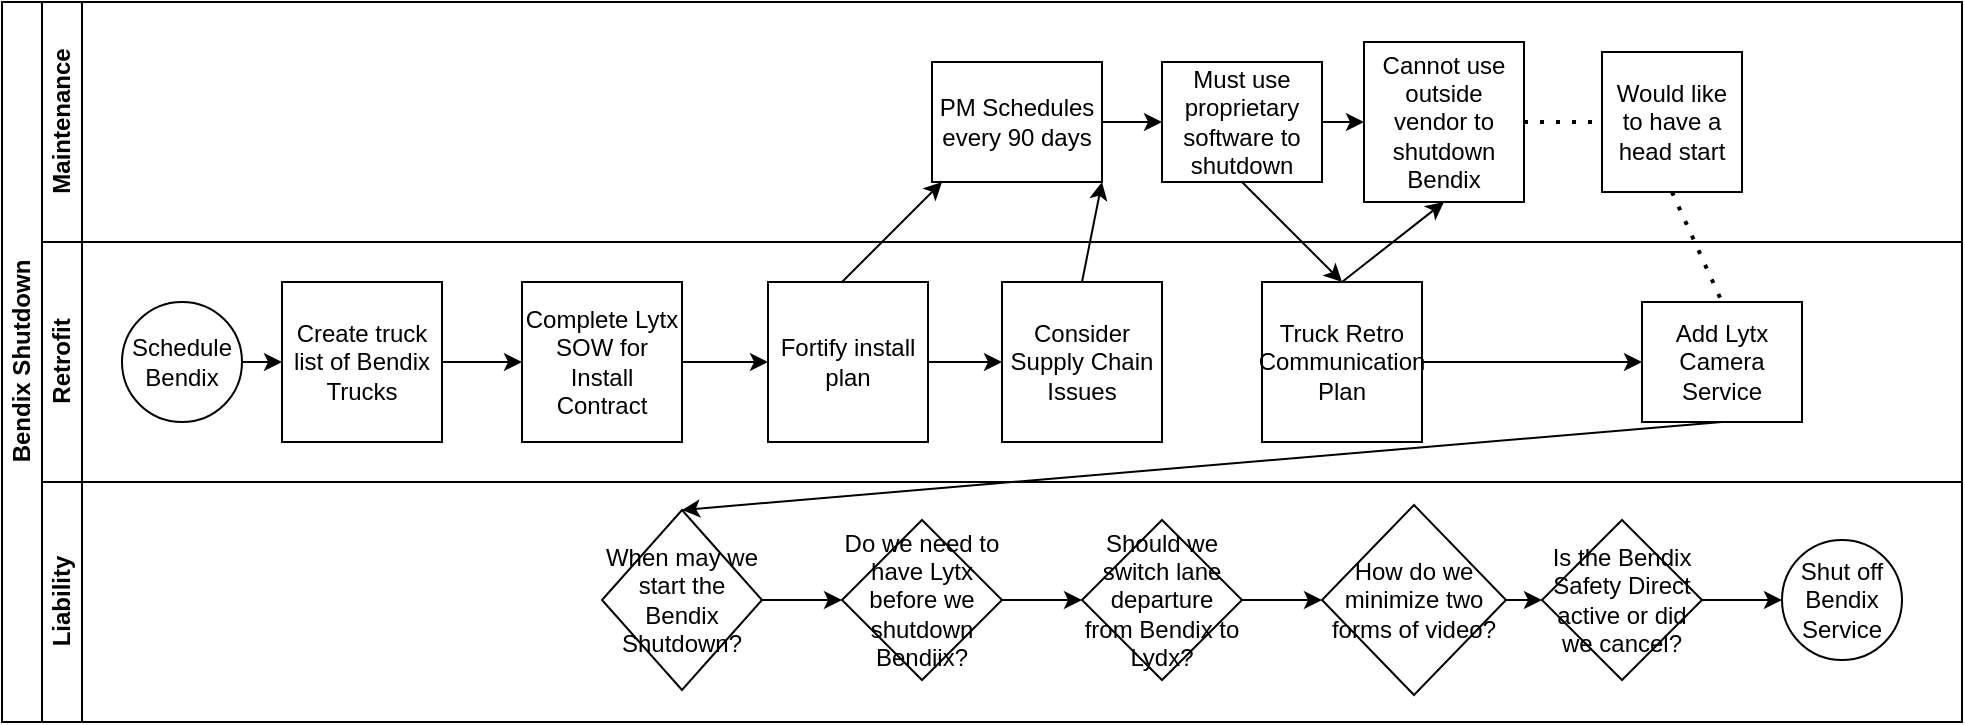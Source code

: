 <mxfile version="14.4.3" type="github">
  <diagram id="prtHgNgQTEPvFCAcTncT" name="Page-1">
    <mxGraphModel dx="1422" dy="762" grid="1" gridSize="10" guides="1" tooltips="1" connect="1" arrows="1" fold="1" page="1" pageScale="1" pageWidth="1169" pageHeight="827" math="0" shadow="0">
      <root>
        <mxCell id="0" />
        <mxCell id="1" parent="0" />
        <mxCell id="dNxyNK7c78bLwvsdeMH5-19" value="Bendix Shutdown" style="swimlane;html=1;childLayout=stackLayout;resizeParent=1;resizeParentMax=0;horizontal=0;startSize=20;horizontalStack=0;" parent="1" vertex="1">
          <mxGeometry x="80" y="120" width="980" height="360" as="geometry" />
        </mxCell>
        <mxCell id="dNxyNK7c78bLwvsdeMH5-20" value="Maintenance" style="swimlane;html=1;startSize=20;horizontal=0;" parent="dNxyNK7c78bLwvsdeMH5-19" vertex="1">
          <mxGeometry x="20" width="960" height="120" as="geometry" />
        </mxCell>
        <mxCell id="0vzrzLlORU0nkCK78plR-22" style="edgeStyle=orthogonalEdgeStyle;rounded=0;orthogonalLoop=1;jettySize=auto;html=1;entryX=0;entryY=0.5;entryDx=0;entryDy=0;" edge="1" parent="dNxyNK7c78bLwvsdeMH5-20" source="dNxyNK7c78bLwvsdeMH5-24" target="dNxyNK7c78bLwvsdeMH5-30">
          <mxGeometry relative="1" as="geometry" />
        </mxCell>
        <mxCell id="dNxyNK7c78bLwvsdeMH5-24" value="PM Schedules every 90 days" style="rounded=0;whiteSpace=wrap;html=1;fontFamily=Helvetica;fontSize=12;fontColor=#000000;align=center;" parent="dNxyNK7c78bLwvsdeMH5-20" vertex="1">
          <mxGeometry x="445" y="30" width="85" height="60" as="geometry" />
        </mxCell>
        <mxCell id="0vzrzLlORU0nkCK78plR-23" style="edgeStyle=orthogonalEdgeStyle;rounded=0;orthogonalLoop=1;jettySize=auto;html=1;exitX=1;exitY=0.5;exitDx=0;exitDy=0;entryX=0;entryY=0.5;entryDx=0;entryDy=0;" edge="1" parent="dNxyNK7c78bLwvsdeMH5-20" source="dNxyNK7c78bLwvsdeMH5-30" target="0vzrzLlORU0nkCK78plR-13">
          <mxGeometry relative="1" as="geometry" />
        </mxCell>
        <mxCell id="dNxyNK7c78bLwvsdeMH5-30" value="Must use proprietary software to shutdown" style="rounded=0;whiteSpace=wrap;html=1;fontFamily=Helvetica;fontSize=12;fontColor=#000000;align=center;" parent="dNxyNK7c78bLwvsdeMH5-20" vertex="1">
          <mxGeometry x="560" y="30" width="80" height="60" as="geometry" />
        </mxCell>
        <mxCell id="0vzrzLlORU0nkCK78plR-9" value="Would like to have a head start" style="whiteSpace=wrap;html=1;aspect=fixed;" vertex="1" parent="dNxyNK7c78bLwvsdeMH5-20">
          <mxGeometry x="780" y="25" width="70" height="70" as="geometry" />
        </mxCell>
        <mxCell id="0vzrzLlORU0nkCK78plR-13" value="Cannot use outside vendor to shutdown Bendix" style="whiteSpace=wrap;html=1;aspect=fixed;" vertex="1" parent="dNxyNK7c78bLwvsdeMH5-20">
          <mxGeometry x="661" y="20" width="80" height="80" as="geometry" />
        </mxCell>
        <mxCell id="0vzrzLlORU0nkCK78plR-33" value="" style="endArrow=none;dashed=1;html=1;dashPattern=1 3;strokeWidth=2;exitX=1;exitY=0.5;exitDx=0;exitDy=0;" edge="1" parent="dNxyNK7c78bLwvsdeMH5-20" source="0vzrzLlORU0nkCK78plR-13">
          <mxGeometry width="50" height="50" relative="1" as="geometry">
            <mxPoint x="730" y="110" as="sourcePoint" />
            <mxPoint x="780" y="60" as="targetPoint" />
          </mxGeometry>
        </mxCell>
        <mxCell id="dNxyNK7c78bLwvsdeMH5-21" value="Retrofit" style="swimlane;html=1;startSize=20;horizontal=0;" parent="dNxyNK7c78bLwvsdeMH5-19" vertex="1">
          <mxGeometry x="20" y="120" width="960" height="120" as="geometry" />
        </mxCell>
        <mxCell id="dNxyNK7c78bLwvsdeMH5-26" value="Add Lytx Camera Service" style="rounded=0;whiteSpace=wrap;html=1;fontFamily=Helvetica;fontSize=12;fontColor=#000000;align=center;" parent="dNxyNK7c78bLwvsdeMH5-21" vertex="1">
          <mxGeometry x="800" y="30" width="80" height="60" as="geometry" />
        </mxCell>
        <mxCell id="0vzrzLlORU0nkCK78plR-16" style="edgeStyle=orthogonalEdgeStyle;rounded=0;orthogonalLoop=1;jettySize=auto;html=1;exitX=1;exitY=0.5;exitDx=0;exitDy=0;" edge="1" parent="dNxyNK7c78bLwvsdeMH5-21" source="0vzrzLlORU0nkCK78plR-1" target="0vzrzLlORU0nkCK78plR-2">
          <mxGeometry relative="1" as="geometry" />
        </mxCell>
        <mxCell id="0vzrzLlORU0nkCK78plR-1" value="Create truck list of Bendix Trucks" style="whiteSpace=wrap;html=1;aspect=fixed;" vertex="1" parent="dNxyNK7c78bLwvsdeMH5-21">
          <mxGeometry x="120" y="20" width="80" height="80" as="geometry" />
        </mxCell>
        <mxCell id="0vzrzLlORU0nkCK78plR-15" style="edgeStyle=orthogonalEdgeStyle;rounded=0;orthogonalLoop=1;jettySize=auto;html=1;exitX=1;exitY=0.5;exitDx=0;exitDy=0;entryX=0;entryY=0.5;entryDx=0;entryDy=0;" edge="1" parent="dNxyNK7c78bLwvsdeMH5-21" source="dNxyNK7c78bLwvsdeMH5-23" target="0vzrzLlORU0nkCK78plR-1">
          <mxGeometry relative="1" as="geometry" />
        </mxCell>
        <mxCell id="dNxyNK7c78bLwvsdeMH5-23" value="Schedule Bendix" style="ellipse;whiteSpace=wrap;html=1;" parent="dNxyNK7c78bLwvsdeMH5-21" vertex="1">
          <mxGeometry x="40" y="30" width="60" height="60" as="geometry" />
        </mxCell>
        <mxCell id="0vzrzLlORU0nkCK78plR-18" style="edgeStyle=orthogonalEdgeStyle;rounded=0;orthogonalLoop=1;jettySize=auto;html=1;exitX=1;exitY=0.5;exitDx=0;exitDy=0;entryX=0;entryY=0.5;entryDx=0;entryDy=0;" edge="1" parent="dNxyNK7c78bLwvsdeMH5-21" source="0vzrzLlORU0nkCK78plR-2" target="0vzrzLlORU0nkCK78plR-3">
          <mxGeometry relative="1" as="geometry" />
        </mxCell>
        <mxCell id="0vzrzLlORU0nkCK78plR-2" value="Complete Lytx SOW for Install Contract" style="whiteSpace=wrap;html=1;aspect=fixed;" vertex="1" parent="dNxyNK7c78bLwvsdeMH5-21">
          <mxGeometry x="240" y="20" width="80" height="80" as="geometry" />
        </mxCell>
        <mxCell id="0vzrzLlORU0nkCK78plR-20" style="edgeStyle=orthogonalEdgeStyle;rounded=0;orthogonalLoop=1;jettySize=auto;html=1;exitX=1;exitY=0.5;exitDx=0;exitDy=0;entryX=0;entryY=0.5;entryDx=0;entryDy=0;" edge="1" parent="dNxyNK7c78bLwvsdeMH5-21" source="0vzrzLlORU0nkCK78plR-3" target="0vzrzLlORU0nkCK78plR-4">
          <mxGeometry relative="1" as="geometry" />
        </mxCell>
        <mxCell id="0vzrzLlORU0nkCK78plR-3" value="Fortify install plan" style="whiteSpace=wrap;html=1;aspect=fixed;" vertex="1" parent="dNxyNK7c78bLwvsdeMH5-21">
          <mxGeometry x="363" y="20" width="80" height="80" as="geometry" />
        </mxCell>
        <mxCell id="0vzrzLlORU0nkCK78plR-4" value="Consider Supply Chain Issues" style="whiteSpace=wrap;html=1;aspect=fixed;" vertex="1" parent="dNxyNK7c78bLwvsdeMH5-21">
          <mxGeometry x="480" y="20" width="80" height="80" as="geometry" />
        </mxCell>
        <mxCell id="0vzrzLlORU0nkCK78plR-11" value="Truck Retro Communication Plan" style="whiteSpace=wrap;html=1;aspect=fixed;" vertex="1" parent="dNxyNK7c78bLwvsdeMH5-21">
          <mxGeometry x="610" y="20" width="80" height="80" as="geometry" />
        </mxCell>
        <mxCell id="0vzrzLlORU0nkCK78plR-19" value="" style="endArrow=classic;html=1;" edge="1" parent="dNxyNK7c78bLwvsdeMH5-21">
          <mxGeometry width="50" height="50" relative="1" as="geometry">
            <mxPoint x="400" y="20" as="sourcePoint" />
            <mxPoint x="450" y="-30" as="targetPoint" />
          </mxGeometry>
        </mxCell>
        <mxCell id="0vzrzLlORU0nkCK78plR-26" value="" style="endArrow=classic;html=1;exitX=1;exitY=0.5;exitDx=0;exitDy=0;entryX=0;entryY=0.5;entryDx=0;entryDy=0;" edge="1" parent="dNxyNK7c78bLwvsdeMH5-21" source="0vzrzLlORU0nkCK78plR-11" target="dNxyNK7c78bLwvsdeMH5-26">
          <mxGeometry width="50" height="50" relative="1" as="geometry">
            <mxPoint x="290" y="270" as="sourcePoint" />
            <mxPoint x="340" y="220" as="targetPoint" />
          </mxGeometry>
        </mxCell>
        <mxCell id="0vzrzLlORU0nkCK78plR-21" value="" style="endArrow=classic;html=1;exitX=0.5;exitY=0;exitDx=0;exitDy=0;entryX=1;entryY=1;entryDx=0;entryDy=0;" edge="1" parent="dNxyNK7c78bLwvsdeMH5-19" source="0vzrzLlORU0nkCK78plR-4" target="dNxyNK7c78bLwvsdeMH5-24">
          <mxGeometry width="50" height="50" relative="1" as="geometry">
            <mxPoint x="475" y="140" as="sourcePoint" />
            <mxPoint x="525" y="90" as="targetPoint" />
          </mxGeometry>
        </mxCell>
        <mxCell id="0vzrzLlORU0nkCK78plR-24" value="" style="endArrow=classic;html=1;exitX=0.5;exitY=0;exitDx=0;exitDy=0;entryX=0.5;entryY=1;entryDx=0;entryDy=0;" edge="1" parent="dNxyNK7c78bLwvsdeMH5-19" source="0vzrzLlORU0nkCK78plR-11" target="0vzrzLlORU0nkCK78plR-13">
          <mxGeometry width="50" height="50" relative="1" as="geometry">
            <mxPoint x="310" y="390" as="sourcePoint" />
            <mxPoint x="360" y="340" as="targetPoint" />
          </mxGeometry>
        </mxCell>
        <mxCell id="0vzrzLlORU0nkCK78plR-25" value="" style="endArrow=classic;html=1;exitX=0.5;exitY=1;exitDx=0;exitDy=0;entryX=0.5;entryY=0;entryDx=0;entryDy=0;" edge="1" parent="dNxyNK7c78bLwvsdeMH5-19" source="dNxyNK7c78bLwvsdeMH5-30" target="0vzrzLlORU0nkCK78plR-11">
          <mxGeometry width="50" height="50" relative="1" as="geometry">
            <mxPoint x="310" y="390" as="sourcePoint" />
            <mxPoint x="360" y="340" as="targetPoint" />
          </mxGeometry>
        </mxCell>
        <mxCell id="0vzrzLlORU0nkCK78plR-27" value="" style="endArrow=classic;html=1;entryX=0.5;entryY=0;entryDx=0;entryDy=0;" edge="1" parent="dNxyNK7c78bLwvsdeMH5-19" target="0vzrzLlORU0nkCK78plR-7">
          <mxGeometry width="50" height="50" relative="1" as="geometry">
            <mxPoint x="860" y="210" as="sourcePoint" />
            <mxPoint x="360" y="340" as="targetPoint" />
          </mxGeometry>
        </mxCell>
        <mxCell id="dNxyNK7c78bLwvsdeMH5-22" value="Liability" style="swimlane;html=1;startSize=20;horizontal=0;" parent="dNxyNK7c78bLwvsdeMH5-19" vertex="1">
          <mxGeometry x="20" y="240" width="960" height="120" as="geometry" />
        </mxCell>
        <mxCell id="dNxyNK7c78bLwvsdeMH5-32" value="Shut off Bendix Service" style="ellipse;whiteSpace=wrap;html=1;" parent="dNxyNK7c78bLwvsdeMH5-22" vertex="1">
          <mxGeometry x="870" y="29" width="60" height="60" as="geometry" />
        </mxCell>
        <mxCell id="0vzrzLlORU0nkCK78plR-28" style="edgeStyle=orthogonalEdgeStyle;rounded=0;orthogonalLoop=1;jettySize=auto;html=1;entryX=0;entryY=0.5;entryDx=0;entryDy=0;" edge="1" parent="dNxyNK7c78bLwvsdeMH5-22" source="0vzrzLlORU0nkCK78plR-7" target="0vzrzLlORU0nkCK78plR-10">
          <mxGeometry relative="1" as="geometry" />
        </mxCell>
        <mxCell id="0vzrzLlORU0nkCK78plR-7" value="&lt;span style=&quot;font-weight: 400&quot;&gt;When may we start the Bendix Shutdown?&lt;/span&gt;" style="rhombus;whiteSpace=wrap;html=1;fontStyle=1" vertex="1" parent="dNxyNK7c78bLwvsdeMH5-22">
          <mxGeometry x="280" y="14" width="80" height="90" as="geometry" />
        </mxCell>
        <mxCell id="0vzrzLlORU0nkCK78plR-31" style="edgeStyle=orthogonalEdgeStyle;rounded=0;orthogonalLoop=1;jettySize=auto;html=1;exitX=1;exitY=0.5;exitDx=0;exitDy=0;entryX=0;entryY=0.5;entryDx=0;entryDy=0;" edge="1" parent="dNxyNK7c78bLwvsdeMH5-22" source="0vzrzLlORU0nkCK78plR-8" target="0vzrzLlORU0nkCK78plR-14">
          <mxGeometry relative="1" as="geometry" />
        </mxCell>
        <mxCell id="0vzrzLlORU0nkCK78plR-8" value="How do we minimize two forms of video?" style="rhombus;whiteSpace=wrap;html=1;" vertex="1" parent="dNxyNK7c78bLwvsdeMH5-22">
          <mxGeometry x="640" y="11.5" width="92" height="95" as="geometry" />
        </mxCell>
        <mxCell id="0vzrzLlORU0nkCK78plR-29" style="edgeStyle=orthogonalEdgeStyle;rounded=0;orthogonalLoop=1;jettySize=auto;html=1;exitX=1;exitY=0.5;exitDx=0;exitDy=0;entryX=0;entryY=0.5;entryDx=0;entryDy=0;" edge="1" parent="dNxyNK7c78bLwvsdeMH5-22" source="0vzrzLlORU0nkCK78plR-10" target="0vzrzLlORU0nkCK78plR-12">
          <mxGeometry relative="1" as="geometry" />
        </mxCell>
        <mxCell id="0vzrzLlORU0nkCK78plR-10" value="Do we need to have Lytx before we shutdown Bendiix?" style="rhombus;whiteSpace=wrap;html=1;" vertex="1" parent="dNxyNK7c78bLwvsdeMH5-22">
          <mxGeometry x="400" y="19" width="80" height="80" as="geometry" />
        </mxCell>
        <mxCell id="0vzrzLlORU0nkCK78plR-30" style="edgeStyle=orthogonalEdgeStyle;rounded=0;orthogonalLoop=1;jettySize=auto;html=1;exitX=1;exitY=0.5;exitDx=0;exitDy=0;entryX=0;entryY=0.5;entryDx=0;entryDy=0;" edge="1" parent="dNxyNK7c78bLwvsdeMH5-22" source="0vzrzLlORU0nkCK78plR-12" target="0vzrzLlORU0nkCK78plR-8">
          <mxGeometry relative="1" as="geometry">
            <mxPoint x="620" y="70" as="targetPoint" />
          </mxGeometry>
        </mxCell>
        <mxCell id="0vzrzLlORU0nkCK78plR-12" value="Should we switch lane departure from Bendix to Lydx?" style="rhombus;whiteSpace=wrap;html=1;" vertex="1" parent="dNxyNK7c78bLwvsdeMH5-22">
          <mxGeometry x="520" y="19" width="80" height="80" as="geometry" />
        </mxCell>
        <mxCell id="0vzrzLlORU0nkCK78plR-32" style="edgeStyle=orthogonalEdgeStyle;rounded=0;orthogonalLoop=1;jettySize=auto;html=1;entryX=0;entryY=0.5;entryDx=0;entryDy=0;" edge="1" parent="dNxyNK7c78bLwvsdeMH5-22" source="0vzrzLlORU0nkCK78plR-14" target="dNxyNK7c78bLwvsdeMH5-32">
          <mxGeometry relative="1" as="geometry" />
        </mxCell>
        <mxCell id="0vzrzLlORU0nkCK78plR-14" value="Is the Bendix Safety Direct active or did we cancel?" style="rhombus;whiteSpace=wrap;html=1;" vertex="1" parent="dNxyNK7c78bLwvsdeMH5-22">
          <mxGeometry x="750" y="19" width="80" height="80" as="geometry" />
        </mxCell>
        <mxCell id="0vzrzLlORU0nkCK78plR-35" value="" style="endArrow=none;dashed=1;html=1;dashPattern=1 3;strokeWidth=2;exitX=0.5;exitY=1;exitDx=0;exitDy=0;entryX=0.5;entryY=0;entryDx=0;entryDy=0;" edge="1" parent="dNxyNK7c78bLwvsdeMH5-19" source="0vzrzLlORU0nkCK78plR-9" target="dNxyNK7c78bLwvsdeMH5-26">
          <mxGeometry width="50" height="50" relative="1" as="geometry">
            <mxPoint x="310" y="390" as="sourcePoint" />
            <mxPoint x="360" y="340" as="targetPoint" />
          </mxGeometry>
        </mxCell>
      </root>
    </mxGraphModel>
  </diagram>
</mxfile>
